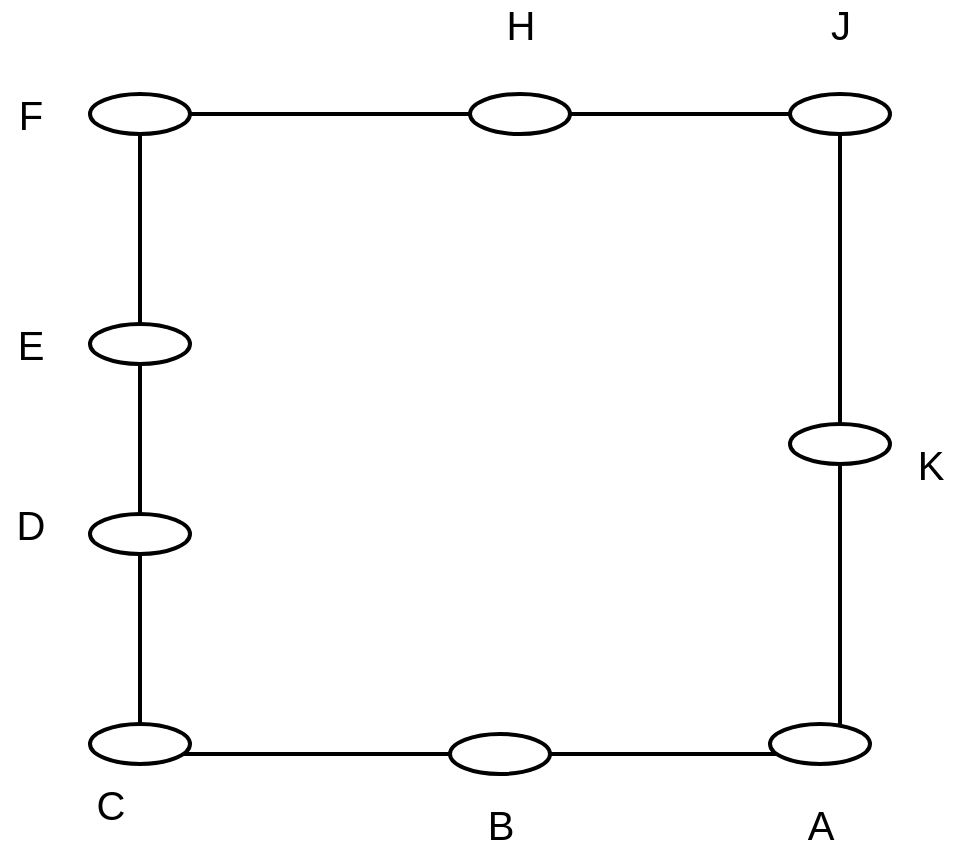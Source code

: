 <mxfile version="14.9.6" type="github">
  <diagram id="Qn4WWXE6FBmZt172_Dt2" name="Page-1">
    <mxGraphModel dx="1085" dy="758" grid="1" gridSize="10" guides="1" tooltips="1" connect="1" arrows="1" fold="1" page="1" pageScale="1" pageWidth="827" pageHeight="1169" math="0" shadow="0">
      <root>
        <mxCell id="0" />
        <mxCell id="1" parent="0" />
        <mxCell id="IB9CkpndWJkkWl0VXXWw-1" value="" style="line;strokeWidth=2;direction=south;html=1;perimeter=backbonePerimeter;points=[];outlineConnect=0;" vertex="1" parent="1">
          <mxGeometry x="250" y="360" width="10" height="160" as="geometry" />
        </mxCell>
        <mxCell id="IB9CkpndWJkkWl0VXXWw-2" value="" style="line;strokeWidth=2;direction=south;html=1;perimeter=backbonePerimeter;points=[];outlineConnect=0;" vertex="1" parent="1">
          <mxGeometry x="250" y="520" width="10" height="160" as="geometry" />
        </mxCell>
        <mxCell id="IB9CkpndWJkkWl0VXXWw-4" value="" style="ellipse;whiteSpace=wrap;html=1;strokeWidth=2;" vertex="1" parent="1">
          <mxGeometry x="230" y="565" width="50" height="20" as="geometry" />
        </mxCell>
        <mxCell id="IB9CkpndWJkkWl0VXXWw-5" value="" style="ellipse;whiteSpace=wrap;html=1;strokeWidth=2;" vertex="1" parent="1">
          <mxGeometry x="230" y="470" width="50" height="20" as="geometry" />
        </mxCell>
        <mxCell id="IB9CkpndWJkkWl0VXXWw-7" value="" style="line;strokeWidth=2;html=1;" vertex="1" parent="1">
          <mxGeometry x="270" y="360" width="160" height="10" as="geometry" />
        </mxCell>
        <mxCell id="IB9CkpndWJkkWl0VXXWw-8" value="" style="line;strokeWidth=2;html=1;" vertex="1" parent="1">
          <mxGeometry x="450" y="360" width="160" height="10" as="geometry" />
        </mxCell>
        <mxCell id="IB9CkpndWJkkWl0VXXWw-9" value="" style="line;strokeWidth=2;direction=south;html=1;perimeter=backbonePerimeter;points=[];outlineConnect=0;" vertex="1" parent="1">
          <mxGeometry x="600" y="360" width="10" height="160" as="geometry" />
        </mxCell>
        <mxCell id="IB9CkpndWJkkWl0VXXWw-10" value="" style="line;strokeWidth=2;direction=south;html=1;perimeter=backbonePerimeter;points=[];outlineConnect=0;" vertex="1" parent="1">
          <mxGeometry x="600" y="520" width="10" height="160" as="geometry" />
        </mxCell>
        <mxCell id="IB9CkpndWJkkWl0VXXWw-12" value="" style="ellipse;whiteSpace=wrap;html=1;strokeWidth=2;" vertex="1" parent="1">
          <mxGeometry x="580" y="355" width="50" height="20" as="geometry" />
        </mxCell>
        <mxCell id="IB9CkpndWJkkWl0VXXWw-13" value="" style="ellipse;whiteSpace=wrap;html=1;strokeWidth=2;" vertex="1" parent="1">
          <mxGeometry x="230" y="355" width="50" height="20" as="geometry" />
        </mxCell>
        <mxCell id="IB9CkpndWJkkWl0VXXWw-14" value="" style="line;strokeWidth=2;html=1;" vertex="1" parent="1">
          <mxGeometry x="254" y="680" width="160" height="10" as="geometry" />
        </mxCell>
        <mxCell id="IB9CkpndWJkkWl0VXXWw-15" value="" style="line;strokeWidth=2;html=1;" vertex="1" parent="1">
          <mxGeometry x="440" y="680" width="160" height="10" as="geometry" />
        </mxCell>
        <mxCell id="IB9CkpndWJkkWl0VXXWw-16" value="" style="ellipse;whiteSpace=wrap;html=1;strokeWidth=2;" vertex="1" parent="1">
          <mxGeometry x="420" y="355" width="50" height="20" as="geometry" />
        </mxCell>
        <mxCell id="IB9CkpndWJkkWl0VXXWw-23" value="" style="ellipse;whiteSpace=wrap;html=1;strokeWidth=2;" vertex="1" parent="1">
          <mxGeometry x="230" y="670" width="50" height="20" as="geometry" />
        </mxCell>
        <mxCell id="IB9CkpndWJkkWl0VXXWw-25" value="" style="ellipse;whiteSpace=wrap;html=1;strokeWidth=2;" vertex="1" parent="1">
          <mxGeometry x="410" y="675" width="50" height="20" as="geometry" />
        </mxCell>
        <mxCell id="IB9CkpndWJkkWl0VXXWw-26" value="" style="ellipse;whiteSpace=wrap;html=1;strokeWidth=2;" vertex="1" parent="1">
          <mxGeometry x="570" y="670" width="50" height="20" as="geometry" />
        </mxCell>
        <mxCell id="IB9CkpndWJkkWl0VXXWw-27" value="" style="ellipse;whiteSpace=wrap;html=1;strokeWidth=2;" vertex="1" parent="1">
          <mxGeometry x="580" y="520" width="50" height="20" as="geometry" />
        </mxCell>
        <mxCell id="IB9CkpndWJkkWl0VXXWw-28" value="&lt;font style=&quot;font-size: 20px&quot;&gt;A&lt;/font&gt;" style="text;html=1;align=center;verticalAlign=middle;resizable=0;points=[];autosize=1;strokeColor=none;" vertex="1" parent="1">
          <mxGeometry x="580" y="710" width="30" height="20" as="geometry" />
        </mxCell>
        <mxCell id="IB9CkpndWJkkWl0VXXWw-31" value="&lt;font style=&quot;font-size: 20px&quot;&gt;B&lt;/font&gt;" style="text;html=1;align=center;verticalAlign=middle;resizable=0;points=[];autosize=1;strokeColor=none;" vertex="1" parent="1">
          <mxGeometry x="420" y="710" width="30" height="20" as="geometry" />
        </mxCell>
        <mxCell id="IB9CkpndWJkkWl0VXXWw-32" value="&lt;font style=&quot;font-size: 20px&quot;&gt;C&lt;/font&gt;" style="text;html=1;align=center;verticalAlign=middle;resizable=0;points=[];autosize=1;strokeColor=none;" vertex="1" parent="1">
          <mxGeometry x="225" y="700" width="30" height="20" as="geometry" />
        </mxCell>
        <mxCell id="IB9CkpndWJkkWl0VXXWw-34" value="&lt;font style=&quot;font-size: 20px&quot;&gt;D&lt;/font&gt;" style="text;html=1;align=center;verticalAlign=middle;resizable=0;points=[];autosize=1;strokeColor=none;" vertex="1" parent="1">
          <mxGeometry x="185" y="560" width="30" height="20" as="geometry" />
        </mxCell>
        <mxCell id="IB9CkpndWJkkWl0VXXWw-35" value="&lt;font style=&quot;font-size: 20px&quot;&gt;E&lt;/font&gt;" style="text;html=1;align=center;verticalAlign=middle;resizable=0;points=[];autosize=1;strokeColor=none;" vertex="1" parent="1">
          <mxGeometry x="185" y="470" width="30" height="20" as="geometry" />
        </mxCell>
        <mxCell id="IB9CkpndWJkkWl0VXXWw-36" value="&lt;font style=&quot;font-size: 20px&quot;&gt;F&lt;/font&gt;" style="text;html=1;align=center;verticalAlign=middle;resizable=0;points=[];autosize=1;strokeColor=none;" vertex="1" parent="1">
          <mxGeometry x="185" y="355" width="30" height="20" as="geometry" />
        </mxCell>
        <mxCell id="IB9CkpndWJkkWl0VXXWw-37" value="&lt;font style=&quot;font-size: 20px&quot;&gt;H&lt;/font&gt;" style="text;html=1;align=center;verticalAlign=middle;resizable=0;points=[];autosize=1;strokeColor=none;" vertex="1" parent="1">
          <mxGeometry x="430" y="310" width="30" height="20" as="geometry" />
        </mxCell>
        <mxCell id="IB9CkpndWJkkWl0VXXWw-38" value="&lt;font style=&quot;font-size: 20px&quot;&gt;J&lt;/font&gt;" style="text;html=1;align=center;verticalAlign=middle;resizable=0;points=[];autosize=1;strokeColor=none;" vertex="1" parent="1">
          <mxGeometry x="590" y="310" width="30" height="20" as="geometry" />
        </mxCell>
        <mxCell id="IB9CkpndWJkkWl0VXXWw-39" value="&lt;font style=&quot;font-size: 20px&quot;&gt;K&lt;/font&gt;" style="text;html=1;align=center;verticalAlign=middle;resizable=0;points=[];autosize=1;strokeColor=none;" vertex="1" parent="1">
          <mxGeometry x="635" y="530" width="30" height="20" as="geometry" />
        </mxCell>
      </root>
    </mxGraphModel>
  </diagram>
</mxfile>
